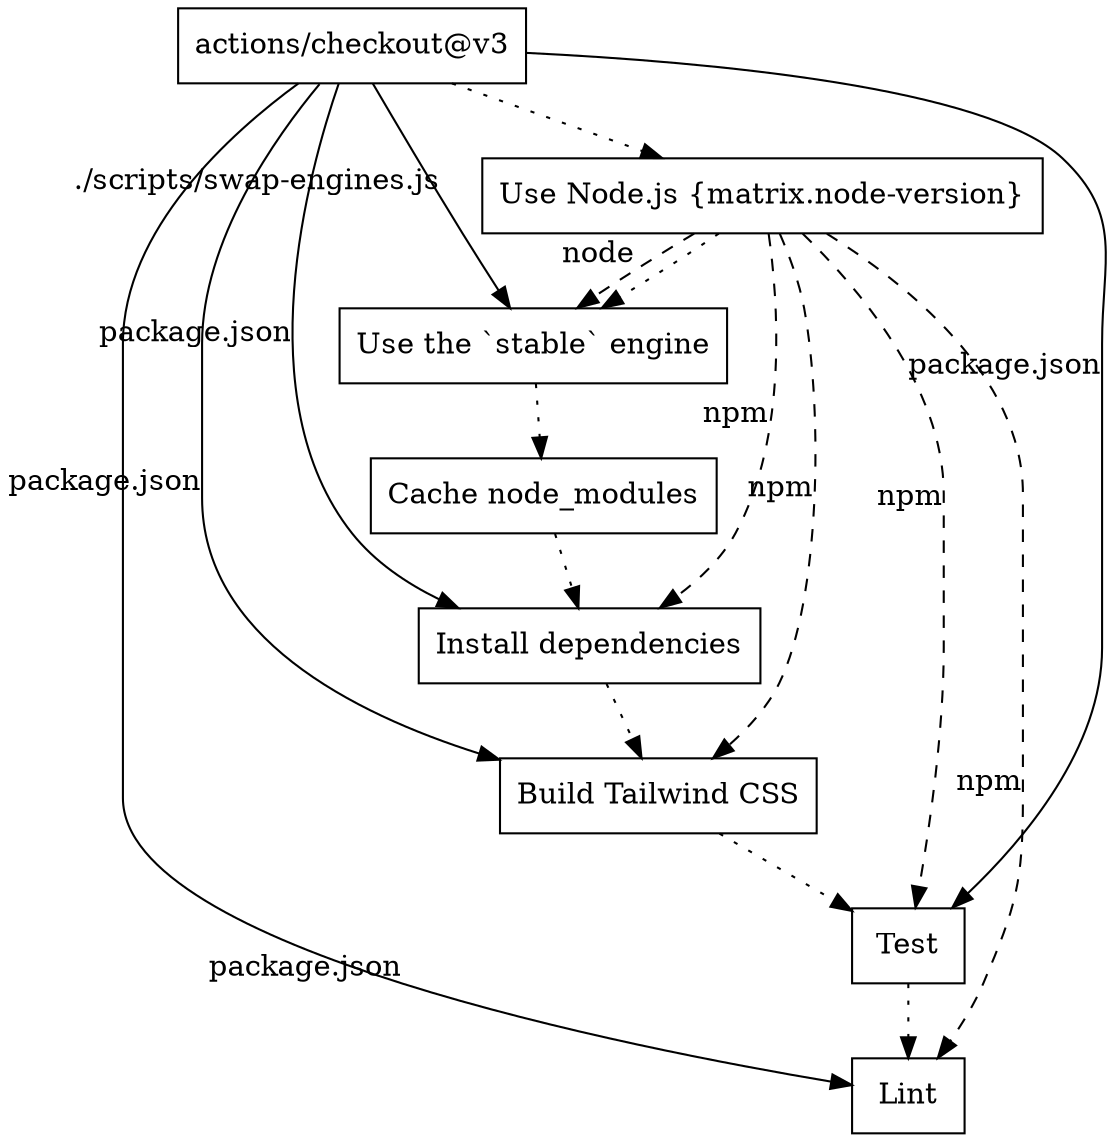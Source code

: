 digraph {
	"actions/checkout@v3" [shape=rect]
	"Use Node.js {matrix.node-version}" [shape=rect]
	"Use the `stable` engine" [shape=rect]
	"Cache node_modules" [shape=rect]
	"Install dependencies" [shape=rect]
	"Build Tailwind CSS" [shape=rect]
	Test [shape=rect]
	Lint [shape=rect]
	"actions/checkout@v3" -> "Use the `stable` engine" [decorate=false xlabel="./scripts/swap-engines.js"]
	"actions/checkout@v3" -> "Install dependencies" [decorate=false xlabel="package.json"]
	"actions/checkout@v3" -> "Build Tailwind CSS" [decorate=false xlabel="package.json"]
	"actions/checkout@v3" -> Test [decorate=false xlabel="package.json"]
	"actions/checkout@v3" -> Lint [decorate=false xlabel="package.json"]
	"actions/checkout@v3" -> "Use Node.js {matrix.node-version}" [style=dotted xlabel=""]
	"Use Node.js {matrix.node-version}" -> "Use the `stable` engine" [style=dashed xlabel="node"]
	"Use Node.js {matrix.node-version}" -> "Install dependencies" [style=dashed xlabel=npm]
	"Use Node.js {matrix.node-version}" -> "Build Tailwind CSS" [style=dashed xlabel=npm]
	"Use Node.js {matrix.node-version}" -> Test [style=dashed xlabel=npm]
	"Use Node.js {matrix.node-version}" -> Lint [style=dashed xlabel=npm]
	"Use Node.js {matrix.node-version}" -> "Use the `stable` engine" [style=dotted xlabel=""]
	"Use the `stable` engine" -> "Cache node_modules" [style=dotted xlabel=""]
	"Cache node_modules" -> "Install dependencies" [style=dotted xlabel=""]
	"Install dependencies" -> "Build Tailwind CSS" [style=dotted xlabel=""]
	"Build Tailwind CSS" -> Test [style=dotted xlabel=""]
	Test -> Lint [style=dotted xlabel=""]
}
